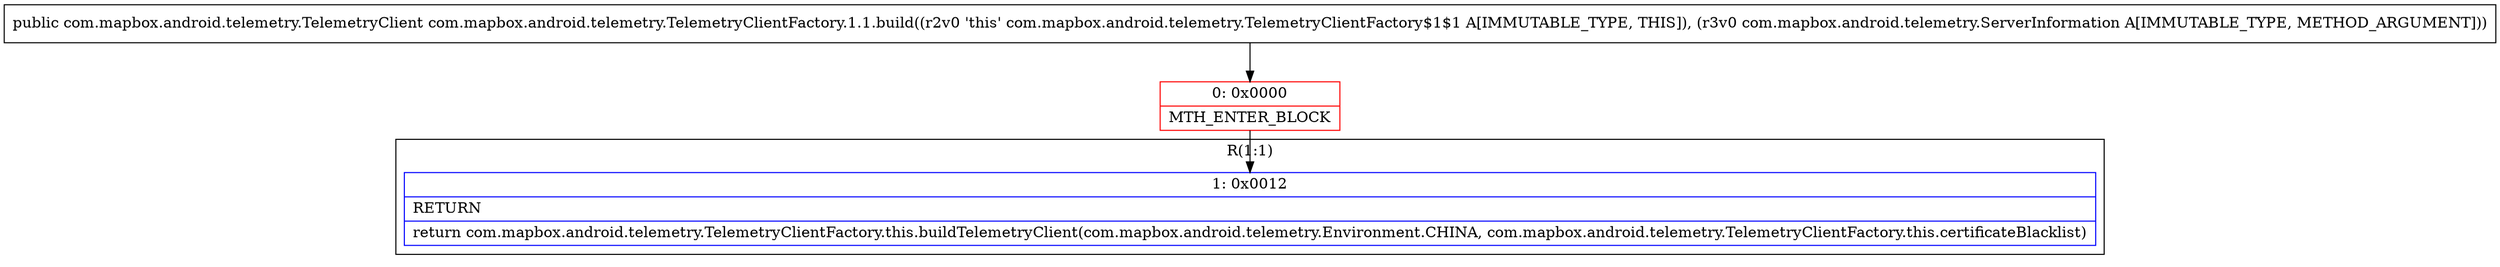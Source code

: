digraph "CFG forcom.mapbox.android.telemetry.TelemetryClientFactory.1.1.build(Lcom\/mapbox\/android\/telemetry\/ServerInformation;)Lcom\/mapbox\/android\/telemetry\/TelemetryClient;" {
subgraph cluster_Region_1859266815 {
label = "R(1:1)";
node [shape=record,color=blue];
Node_1 [shape=record,label="{1\:\ 0x0012|RETURN\l|return com.mapbox.android.telemetry.TelemetryClientFactory.this.buildTelemetryClient(com.mapbox.android.telemetry.Environment.CHINA, com.mapbox.android.telemetry.TelemetryClientFactory.this.certificateBlacklist)\l}"];
}
Node_0 [shape=record,color=red,label="{0\:\ 0x0000|MTH_ENTER_BLOCK\l}"];
MethodNode[shape=record,label="{public com.mapbox.android.telemetry.TelemetryClient com.mapbox.android.telemetry.TelemetryClientFactory.1.1.build((r2v0 'this' com.mapbox.android.telemetry.TelemetryClientFactory$1$1 A[IMMUTABLE_TYPE, THIS]), (r3v0 com.mapbox.android.telemetry.ServerInformation A[IMMUTABLE_TYPE, METHOD_ARGUMENT])) }"];
MethodNode -> Node_0;
Node_0 -> Node_1;
}

